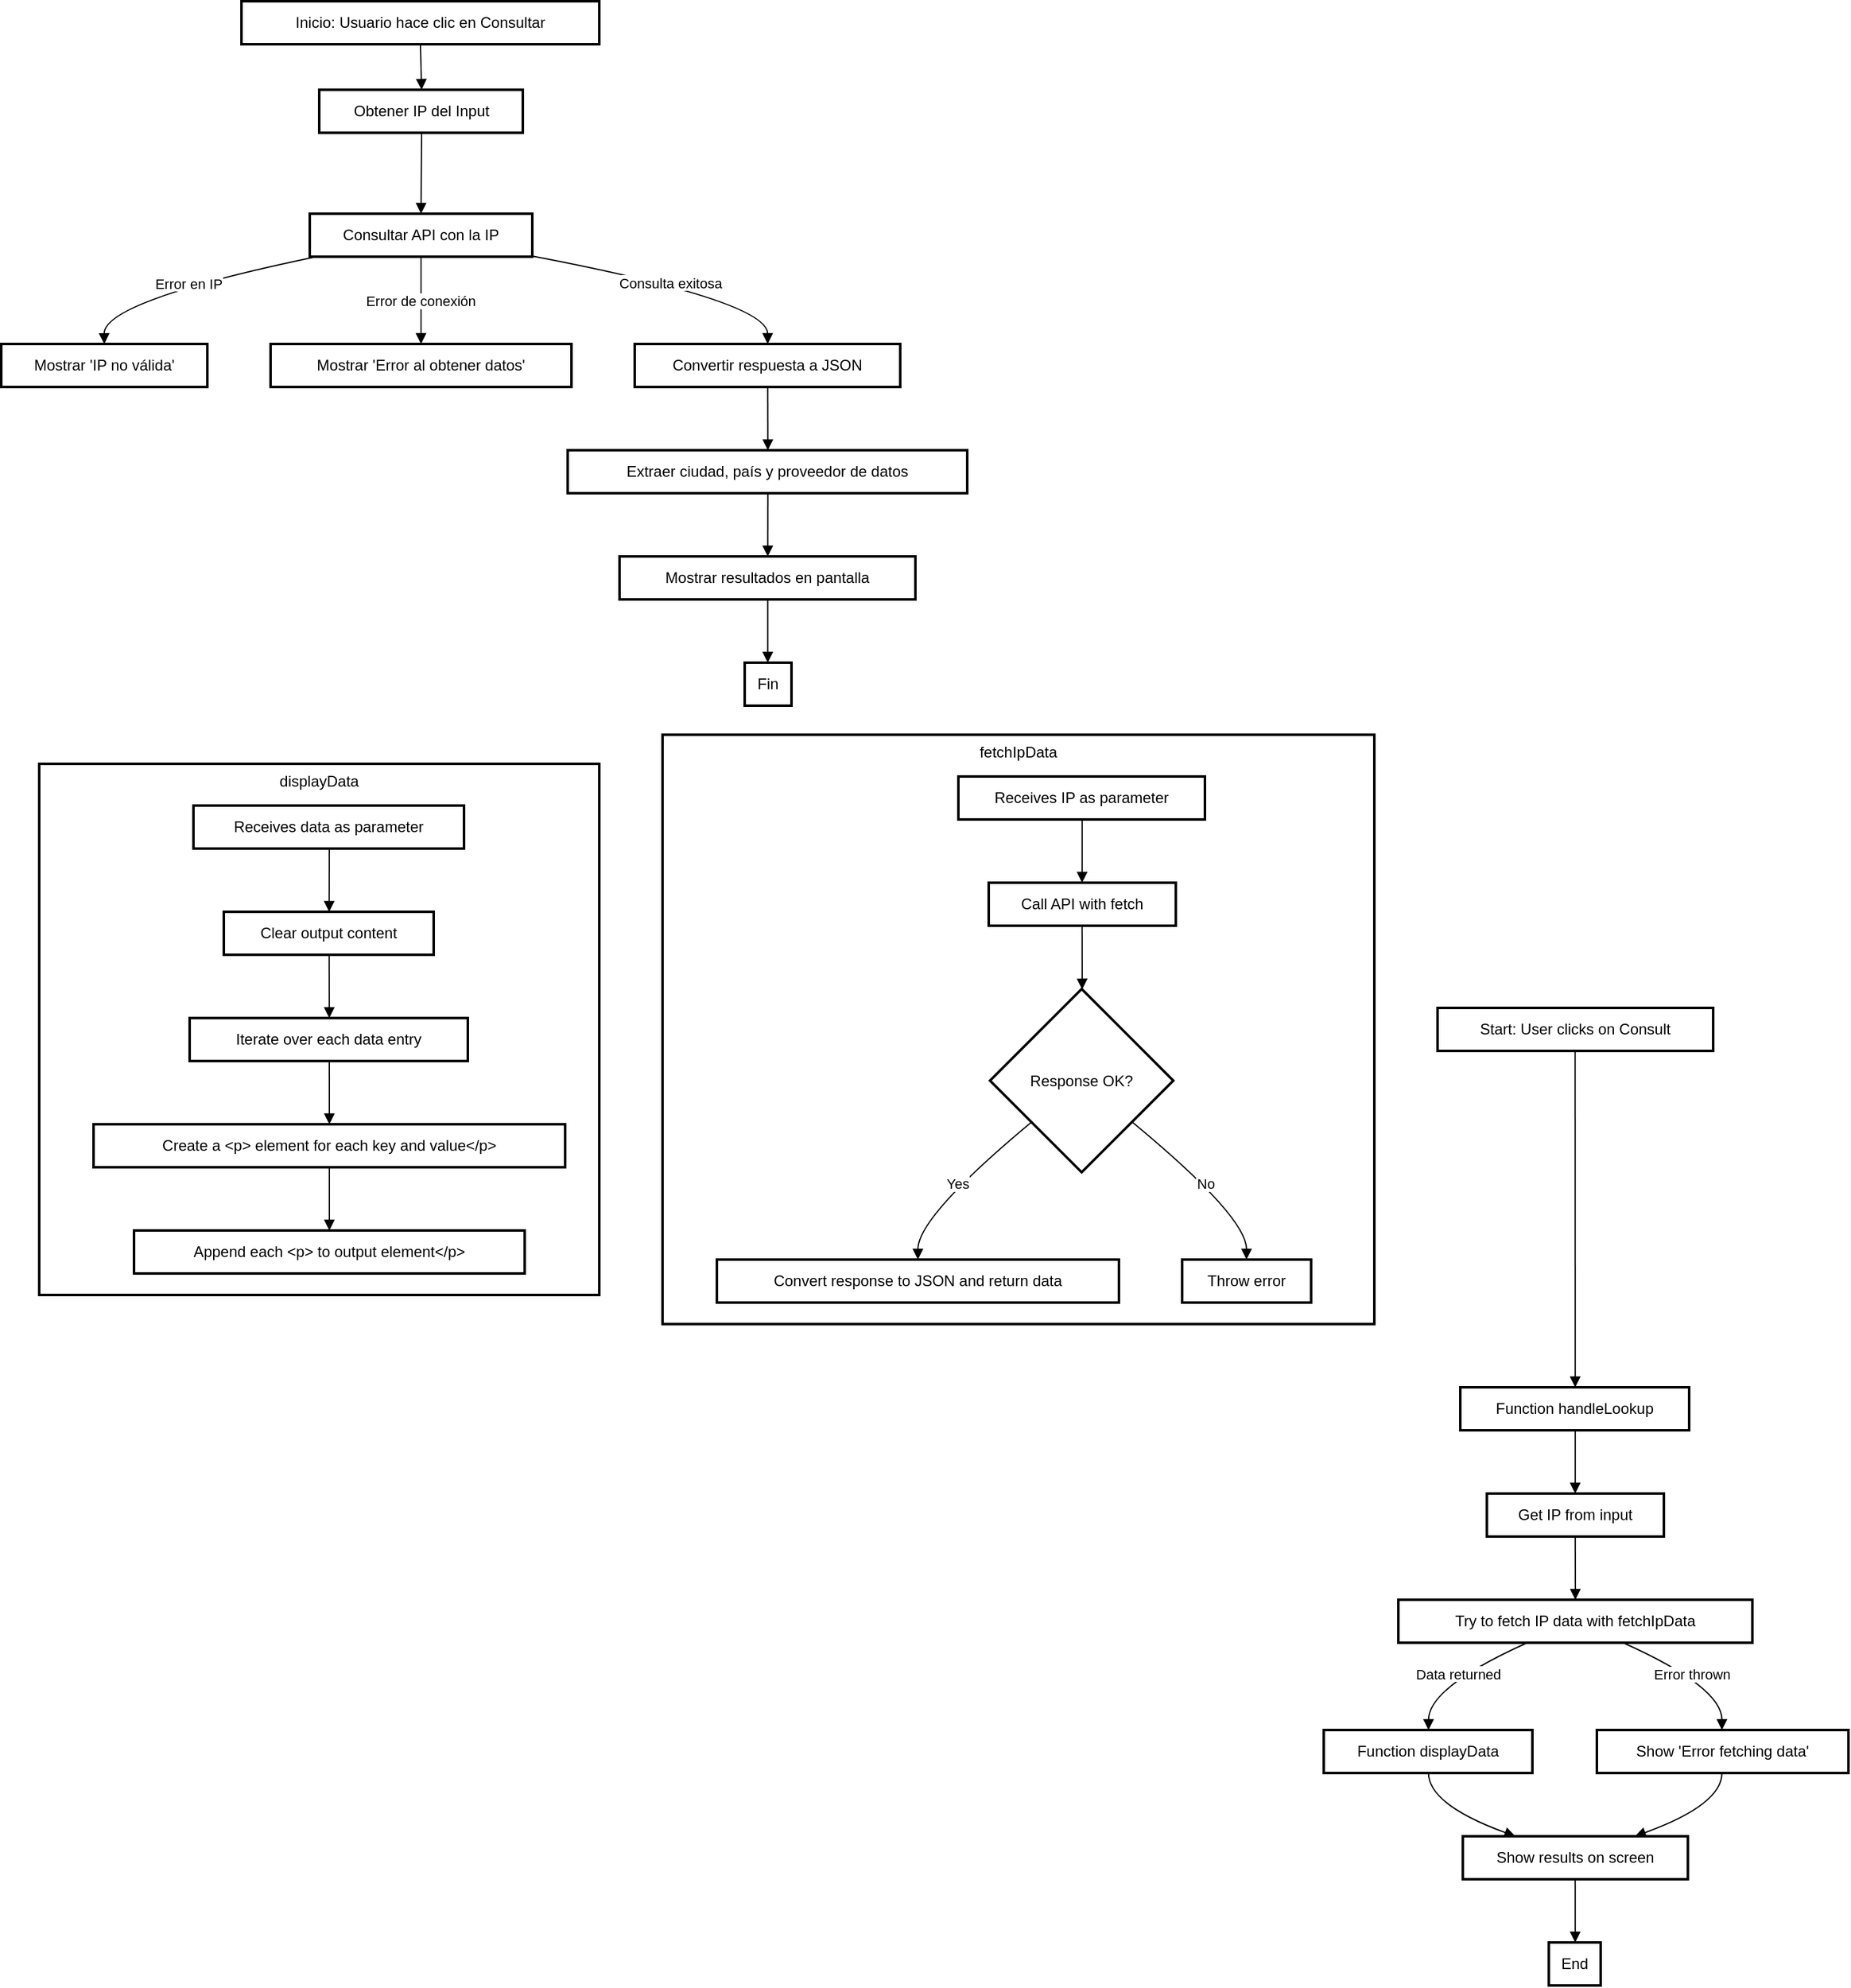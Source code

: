 <mxfile version="24.3.1" type="device">
  <diagram name="Página-1" id="acJKgaa4_vOzypERljeu">
    <mxGraphModel dx="2034" dy="2106" grid="1" gridSize="10" guides="1" tooltips="1" connect="1" arrows="1" fold="1" page="1" pageScale="1" pageWidth="827" pageHeight="1169" math="0" shadow="0">
      <root>
        <mxCell id="0" />
        <mxCell id="1" parent="0" />
        <mxCell id="eGIIfwwuXZaPOAPMnrsU-1" value="Inicio: Usuario hace clic en Consultar" style="whiteSpace=wrap;strokeWidth=2;" vertex="1" parent="1">
          <mxGeometry x="230" y="120" width="283" height="34" as="geometry" />
        </mxCell>
        <mxCell id="eGIIfwwuXZaPOAPMnrsU-2" value="Obtener IP del Input" style="whiteSpace=wrap;strokeWidth=2;" vertex="1" parent="1">
          <mxGeometry x="291.5" y="190" width="161" height="34" as="geometry" />
        </mxCell>
        <mxCell id="eGIIfwwuXZaPOAPMnrsU-3" value="Consultar API con la IP" style="whiteSpace=wrap;strokeWidth=2;" vertex="1" parent="1">
          <mxGeometry x="284" y="288" width="176" height="34" as="geometry" />
        </mxCell>
        <mxCell id="eGIIfwwuXZaPOAPMnrsU-4" value="Mostrar &#39;IP no válida&#39;" style="whiteSpace=wrap;strokeWidth=2;" vertex="1" parent="1">
          <mxGeometry x="40" y="391" width="163" height="34" as="geometry" />
        </mxCell>
        <mxCell id="eGIIfwwuXZaPOAPMnrsU-5" value="Mostrar &#39;Error al obtener datos&#39;" style="whiteSpace=wrap;strokeWidth=2;" vertex="1" parent="1">
          <mxGeometry x="253" y="391" width="238" height="34" as="geometry" />
        </mxCell>
        <mxCell id="eGIIfwwuXZaPOAPMnrsU-6" value="Convertir respuesta a JSON" style="whiteSpace=wrap;strokeWidth=2;" vertex="1" parent="1">
          <mxGeometry x="541" y="391" width="210" height="34" as="geometry" />
        </mxCell>
        <mxCell id="eGIIfwwuXZaPOAPMnrsU-7" value="Extraer ciudad, país y proveedor de datos" style="whiteSpace=wrap;strokeWidth=2;" vertex="1" parent="1">
          <mxGeometry x="488" y="475" width="316" height="34" as="geometry" />
        </mxCell>
        <mxCell id="eGIIfwwuXZaPOAPMnrsU-8" value="Mostrar resultados en pantalla" style="whiteSpace=wrap;strokeWidth=2;" vertex="1" parent="1">
          <mxGeometry x="529" y="559" width="234" height="34" as="geometry" />
        </mxCell>
        <mxCell id="eGIIfwwuXZaPOAPMnrsU-9" value="Fin" style="whiteSpace=wrap;strokeWidth=2;" vertex="1" parent="1">
          <mxGeometry x="628" y="643" width="37" height="34" as="geometry" />
        </mxCell>
        <mxCell id="eGIIfwwuXZaPOAPMnrsU-10" value="" style="curved=1;startArrow=none;endArrow=block;exitX=0.5;exitY=1;entryX=0.503;entryY=0;rounded=0;" edge="1" parent="1" source="eGIIfwwuXZaPOAPMnrsU-1" target="eGIIfwwuXZaPOAPMnrsU-2">
          <mxGeometry relative="1" as="geometry">
            <Array as="points" />
          </mxGeometry>
        </mxCell>
        <mxCell id="eGIIfwwuXZaPOAPMnrsU-11" value="" style="curved=1;startArrow=none;endArrow=block;exitX=0.503;exitY=1;entryX=0.5;entryY=0;rounded=0;" edge="1" parent="1" source="eGIIfwwuXZaPOAPMnrsU-2" target="eGIIfwwuXZaPOAPMnrsU-3">
          <mxGeometry relative="1" as="geometry">
            <Array as="points" />
          </mxGeometry>
        </mxCell>
        <mxCell id="eGIIfwwuXZaPOAPMnrsU-12" value="Error en IP" style="curved=1;startArrow=none;endArrow=block;exitX=0.03;exitY=1;entryX=0.5;entryY=0;rounded=0;" edge="1" parent="1" source="eGIIfwwuXZaPOAPMnrsU-3" target="eGIIfwwuXZaPOAPMnrsU-4">
          <mxGeometry relative="1" as="geometry">
            <Array as="points">
              <mxPoint x="121" y="357" />
            </Array>
          </mxGeometry>
        </mxCell>
        <mxCell id="eGIIfwwuXZaPOAPMnrsU-13" value="Error de conexión" style="curved=1;startArrow=none;endArrow=block;exitX=0.5;exitY=1;entryX=0.5;entryY=0;rounded=0;" edge="1" parent="1" source="eGIIfwwuXZaPOAPMnrsU-3" target="eGIIfwwuXZaPOAPMnrsU-5">
          <mxGeometry relative="1" as="geometry">
            <Array as="points" />
          </mxGeometry>
        </mxCell>
        <mxCell id="eGIIfwwuXZaPOAPMnrsU-14" value="Consulta exitosa" style="curved=1;startArrow=none;endArrow=block;exitX=1.0;exitY=0.986;entryX=0.501;entryY=0;rounded=0;" edge="1" parent="1" source="eGIIfwwuXZaPOAPMnrsU-3" target="eGIIfwwuXZaPOAPMnrsU-6">
          <mxGeometry relative="1" as="geometry">
            <Array as="points">
              <mxPoint x="646" y="357" />
            </Array>
          </mxGeometry>
        </mxCell>
        <mxCell id="eGIIfwwuXZaPOAPMnrsU-15" value="" style="curved=1;startArrow=none;endArrow=block;exitX=0.501;exitY=1;entryX=0.501;entryY=0;rounded=0;" edge="1" parent="1" source="eGIIfwwuXZaPOAPMnrsU-6" target="eGIIfwwuXZaPOAPMnrsU-7">
          <mxGeometry relative="1" as="geometry">
            <Array as="points" />
          </mxGeometry>
        </mxCell>
        <mxCell id="eGIIfwwuXZaPOAPMnrsU-16" value="" style="curved=1;startArrow=none;endArrow=block;exitX=0.501;exitY=1;entryX=0.501;entryY=0;rounded=0;" edge="1" parent="1" source="eGIIfwwuXZaPOAPMnrsU-7" target="eGIIfwwuXZaPOAPMnrsU-8">
          <mxGeometry relative="1" as="geometry">
            <Array as="points" />
          </mxGeometry>
        </mxCell>
        <mxCell id="eGIIfwwuXZaPOAPMnrsU-17" value="" style="curved=1;startArrow=none;endArrow=block;exitX=0.501;exitY=1;entryX=0.493;entryY=0;rounded=0;" edge="1" parent="1" source="eGIIfwwuXZaPOAPMnrsU-8" target="eGIIfwwuXZaPOAPMnrsU-9">
          <mxGeometry relative="1" as="geometry">
            <Array as="points" />
          </mxGeometry>
        </mxCell>
        <mxCell id="eGIIfwwuXZaPOAPMnrsU-18" value="displayData" style="whiteSpace=wrap;strokeWidth=2;verticalAlign=top;" vertex="1" parent="1">
          <mxGeometry x="70" y="723" width="443" height="420" as="geometry" />
        </mxCell>
        <mxCell id="eGIIfwwuXZaPOAPMnrsU-19" value="Receives data as parameter" style="whiteSpace=wrap;strokeWidth=2;" vertex="1" parent="eGIIfwwuXZaPOAPMnrsU-18">
          <mxGeometry x="122" y="33" width="214" height="34" as="geometry" />
        </mxCell>
        <mxCell id="eGIIfwwuXZaPOAPMnrsU-20" value="Clear output content" style="whiteSpace=wrap;strokeWidth=2;" vertex="1" parent="eGIIfwwuXZaPOAPMnrsU-18">
          <mxGeometry x="146" y="117" width="166" height="34" as="geometry" />
        </mxCell>
        <mxCell id="eGIIfwwuXZaPOAPMnrsU-21" value="Iterate over each data entry" style="whiteSpace=wrap;strokeWidth=2;" vertex="1" parent="eGIIfwwuXZaPOAPMnrsU-18">
          <mxGeometry x="119" y="201" width="220" height="34" as="geometry" />
        </mxCell>
        <mxCell id="eGIIfwwuXZaPOAPMnrsU-22" value="Create a &lt;p&gt; element for each key and value&lt;/p&gt;" style="whiteSpace=wrap;strokeWidth=2;" vertex="1" parent="eGIIfwwuXZaPOAPMnrsU-18">
          <mxGeometry x="43" y="285" width="373" height="34" as="geometry" />
        </mxCell>
        <mxCell id="eGIIfwwuXZaPOAPMnrsU-23" value="Append each &lt;p&gt; to output element&lt;/p&gt;" style="whiteSpace=wrap;strokeWidth=2;" vertex="1" parent="eGIIfwwuXZaPOAPMnrsU-18">
          <mxGeometry x="75" y="369" width="309" height="34" as="geometry" />
        </mxCell>
        <mxCell id="eGIIfwwuXZaPOAPMnrsU-24" value="" style="curved=1;startArrow=none;endArrow=block;exitX=0.502;exitY=1;entryX=0.502;entryY=0;rounded=0;" edge="1" parent="eGIIfwwuXZaPOAPMnrsU-18" source="eGIIfwwuXZaPOAPMnrsU-19" target="eGIIfwwuXZaPOAPMnrsU-20">
          <mxGeometry relative="1" as="geometry">
            <Array as="points" />
          </mxGeometry>
        </mxCell>
        <mxCell id="eGIIfwwuXZaPOAPMnrsU-25" value="" style="curved=1;startArrow=none;endArrow=block;exitX=0.502;exitY=1;entryX=0.502;entryY=0;rounded=0;" edge="1" parent="eGIIfwwuXZaPOAPMnrsU-18" source="eGIIfwwuXZaPOAPMnrsU-20" target="eGIIfwwuXZaPOAPMnrsU-21">
          <mxGeometry relative="1" as="geometry">
            <Array as="points" />
          </mxGeometry>
        </mxCell>
        <mxCell id="eGIIfwwuXZaPOAPMnrsU-26" value="" style="curved=1;startArrow=none;endArrow=block;exitX=0.502;exitY=1;entryX=0.5;entryY=0;rounded=0;" edge="1" parent="eGIIfwwuXZaPOAPMnrsU-18" source="eGIIfwwuXZaPOAPMnrsU-21" target="eGIIfwwuXZaPOAPMnrsU-22">
          <mxGeometry relative="1" as="geometry">
            <Array as="points" />
          </mxGeometry>
        </mxCell>
        <mxCell id="eGIIfwwuXZaPOAPMnrsU-27" value="" style="curved=1;startArrow=none;endArrow=block;exitX=0.5;exitY=1;entryX=0.5;entryY=0;rounded=0;" edge="1" parent="eGIIfwwuXZaPOAPMnrsU-18" source="eGIIfwwuXZaPOAPMnrsU-22" target="eGIIfwwuXZaPOAPMnrsU-23">
          <mxGeometry relative="1" as="geometry">
            <Array as="points" />
          </mxGeometry>
        </mxCell>
        <mxCell id="eGIIfwwuXZaPOAPMnrsU-28" value="fetchIpData" style="whiteSpace=wrap;strokeWidth=2;verticalAlign=top;" vertex="1" parent="1">
          <mxGeometry x="563" y="700" width="563" height="466" as="geometry" />
        </mxCell>
        <mxCell id="eGIIfwwuXZaPOAPMnrsU-29" value="Receives IP as parameter" style="whiteSpace=wrap;strokeWidth=2;" vertex="1" parent="eGIIfwwuXZaPOAPMnrsU-28">
          <mxGeometry x="234" y="33" width="195" height="34" as="geometry" />
        </mxCell>
        <mxCell id="eGIIfwwuXZaPOAPMnrsU-30" value="Call API with fetch" style="whiteSpace=wrap;strokeWidth=2;" vertex="1" parent="eGIIfwwuXZaPOAPMnrsU-28">
          <mxGeometry x="258" y="117" width="148" height="34" as="geometry" />
        </mxCell>
        <mxCell id="eGIIfwwuXZaPOAPMnrsU-31" value="Response OK?" style="rhombus;strokeWidth=2;whiteSpace=wrap;" vertex="1" parent="eGIIfwwuXZaPOAPMnrsU-28">
          <mxGeometry x="259" y="201" width="145" height="145" as="geometry" />
        </mxCell>
        <mxCell id="eGIIfwwuXZaPOAPMnrsU-32" value="Convert response to JSON and return data" style="whiteSpace=wrap;strokeWidth=2;" vertex="1" parent="eGIIfwwuXZaPOAPMnrsU-28">
          <mxGeometry x="43" y="415" width="318" height="34" as="geometry" />
        </mxCell>
        <mxCell id="eGIIfwwuXZaPOAPMnrsU-33" value="Throw error" style="whiteSpace=wrap;strokeWidth=2;" vertex="1" parent="eGIIfwwuXZaPOAPMnrsU-28">
          <mxGeometry x="411" y="415" width="102" height="34" as="geometry" />
        </mxCell>
        <mxCell id="eGIIfwwuXZaPOAPMnrsU-34" value="" style="curved=1;startArrow=none;endArrow=block;exitX=0.502;exitY=1;entryX=0.499;entryY=0;rounded=0;" edge="1" parent="eGIIfwwuXZaPOAPMnrsU-28" source="eGIIfwwuXZaPOAPMnrsU-29" target="eGIIfwwuXZaPOAPMnrsU-30">
          <mxGeometry relative="1" as="geometry">
            <Array as="points" />
          </mxGeometry>
        </mxCell>
        <mxCell id="eGIIfwwuXZaPOAPMnrsU-35" value="" style="curved=1;startArrow=none;endArrow=block;exitX=0.499;exitY=1;entryX=0.503;entryY=0;rounded=0;" edge="1" parent="eGIIfwwuXZaPOAPMnrsU-28" source="eGIIfwwuXZaPOAPMnrsU-30" target="eGIIfwwuXZaPOAPMnrsU-31">
          <mxGeometry relative="1" as="geometry">
            <Array as="points" />
          </mxGeometry>
        </mxCell>
        <mxCell id="eGIIfwwuXZaPOAPMnrsU-36" value="Yes" style="curved=1;startArrow=none;endArrow=block;exitX=0.002;exitY=0.912;entryX=0.5;entryY=0.004;rounded=0;" edge="1" parent="eGIIfwwuXZaPOAPMnrsU-28" source="eGIIfwwuXZaPOAPMnrsU-31" target="eGIIfwwuXZaPOAPMnrsU-32">
          <mxGeometry relative="1" as="geometry">
            <Array as="points">
              <mxPoint x="202" y="381" />
            </Array>
          </mxGeometry>
        </mxCell>
        <mxCell id="eGIIfwwuXZaPOAPMnrsU-37" value="No" style="curved=1;startArrow=none;endArrow=block;exitX=1.003;exitY=0.912;entryX=0.499;entryY=0.004;rounded=0;" edge="1" parent="eGIIfwwuXZaPOAPMnrsU-28" source="eGIIfwwuXZaPOAPMnrsU-31" target="eGIIfwwuXZaPOAPMnrsU-33">
          <mxGeometry relative="1" as="geometry">
            <Array as="points">
              <mxPoint x="462" y="381" />
            </Array>
          </mxGeometry>
        </mxCell>
        <mxCell id="eGIIfwwuXZaPOAPMnrsU-38" value="Start: User clicks on Consult" style="whiteSpace=wrap;strokeWidth=2;" vertex="1" parent="1">
          <mxGeometry x="1176" y="916" width="218" height="34" as="geometry" />
        </mxCell>
        <mxCell id="eGIIfwwuXZaPOAPMnrsU-39" value="Function handleLookup" style="whiteSpace=wrap;strokeWidth=2;" vertex="1" parent="1">
          <mxGeometry x="1194" y="1216" width="181" height="34" as="geometry" />
        </mxCell>
        <mxCell id="eGIIfwwuXZaPOAPMnrsU-40" value="Get IP from input" style="whiteSpace=wrap;strokeWidth=2;" vertex="1" parent="1">
          <mxGeometry x="1215" y="1300" width="140" height="34" as="geometry" />
        </mxCell>
        <mxCell id="eGIIfwwuXZaPOAPMnrsU-41" value="Try to fetch IP data with fetchIpData" style="whiteSpace=wrap;strokeWidth=2;" vertex="1" parent="1">
          <mxGeometry x="1145" y="1384" width="280" height="34" as="geometry" />
        </mxCell>
        <mxCell id="eGIIfwwuXZaPOAPMnrsU-42" value="Function displayData" style="whiteSpace=wrap;strokeWidth=2;" vertex="1" parent="1">
          <mxGeometry x="1086" y="1487" width="165" height="34" as="geometry" />
        </mxCell>
        <mxCell id="eGIIfwwuXZaPOAPMnrsU-43" value="Show &#39;Error fetching data&#39;" style="whiteSpace=wrap;strokeWidth=2;" vertex="1" parent="1">
          <mxGeometry x="1302" y="1487" width="199" height="34" as="geometry" />
        </mxCell>
        <mxCell id="eGIIfwwuXZaPOAPMnrsU-44" value="Show results on screen" style="whiteSpace=wrap;strokeWidth=2;" vertex="1" parent="1">
          <mxGeometry x="1196" y="1571" width="178" height="34" as="geometry" />
        </mxCell>
        <mxCell id="eGIIfwwuXZaPOAPMnrsU-45" value="End" style="whiteSpace=wrap;strokeWidth=2;" vertex="1" parent="1">
          <mxGeometry x="1264" y="1655" width="41" height="34" as="geometry" />
        </mxCell>
        <mxCell id="eGIIfwwuXZaPOAPMnrsU-46" value="" style="curved=1;startArrow=none;endArrow=block;exitX=0.499;exitY=1.002;entryX=0.502;entryY=0.004;rounded=0;" edge="1" parent="1" source="eGIIfwwuXZaPOAPMnrsU-38" target="eGIIfwwuXZaPOAPMnrsU-39">
          <mxGeometry relative="1" as="geometry">
            <Array as="points" />
          </mxGeometry>
        </mxCell>
        <mxCell id="eGIIfwwuXZaPOAPMnrsU-47" value="" style="curved=1;startArrow=none;endArrow=block;exitX=0.502;exitY=1.004;entryX=0.499;entryY=0.004;rounded=0;" edge="1" parent="1" source="eGIIfwwuXZaPOAPMnrsU-39" target="eGIIfwwuXZaPOAPMnrsU-40">
          <mxGeometry relative="1" as="geometry">
            <Array as="points" />
          </mxGeometry>
        </mxCell>
        <mxCell id="eGIIfwwuXZaPOAPMnrsU-48" value="" style="curved=1;startArrow=none;endArrow=block;exitX=0.499;exitY=1.004;entryX=0.5;entryY=0.004;rounded=0;" edge="1" parent="1" source="eGIIfwwuXZaPOAPMnrsU-40" target="eGIIfwwuXZaPOAPMnrsU-41">
          <mxGeometry relative="1" as="geometry">
            <Array as="points" />
          </mxGeometry>
        </mxCell>
        <mxCell id="eGIIfwwuXZaPOAPMnrsU-49" value="Data returned" style="curved=1;startArrow=none;endArrow=block;exitX=0.363;exitY=1.004;entryX=0.502;entryY=0.004;rounded=0;" edge="1" parent="1" source="eGIIfwwuXZaPOAPMnrsU-41" target="eGIIfwwuXZaPOAPMnrsU-42">
          <mxGeometry relative="1" as="geometry">
            <Array as="points">
              <mxPoint x="1169" y="1453" />
            </Array>
          </mxGeometry>
        </mxCell>
        <mxCell id="eGIIfwwuXZaPOAPMnrsU-50" value="Error thrown" style="curved=1;startArrow=none;endArrow=block;exitX=0.636;exitY=1.004;entryX=0.497;entryY=0.004;rounded=0;" edge="1" parent="1" source="eGIIfwwuXZaPOAPMnrsU-41" target="eGIIfwwuXZaPOAPMnrsU-43">
          <mxGeometry relative="1" as="geometry">
            <Array as="points">
              <mxPoint x="1401" y="1453" />
            </Array>
          </mxGeometry>
        </mxCell>
        <mxCell id="eGIIfwwuXZaPOAPMnrsU-51" value="" style="curved=1;startArrow=none;endArrow=block;exitX=0.502;exitY=1.004;entryX=0.235;entryY=0.004;rounded=0;" edge="1" parent="1" source="eGIIfwwuXZaPOAPMnrsU-42" target="eGIIfwwuXZaPOAPMnrsU-44">
          <mxGeometry relative="1" as="geometry">
            <Array as="points">
              <mxPoint x="1169" y="1546" />
            </Array>
          </mxGeometry>
        </mxCell>
        <mxCell id="eGIIfwwuXZaPOAPMnrsU-52" value="" style="curved=1;startArrow=none;endArrow=block;exitX=0.497;exitY=1.004;entryX=0.763;entryY=0.004;rounded=0;" edge="1" parent="1" source="eGIIfwwuXZaPOAPMnrsU-43" target="eGIIfwwuXZaPOAPMnrsU-44">
          <mxGeometry relative="1" as="geometry">
            <Array as="points">
              <mxPoint x="1401" y="1546" />
            </Array>
          </mxGeometry>
        </mxCell>
        <mxCell id="eGIIfwwuXZaPOAPMnrsU-53" value="" style="curved=1;startArrow=none;endArrow=block;exitX=0.499;exitY=1.004;entryX=0.509;entryY=0.004;rounded=0;" edge="1" parent="1" source="eGIIfwwuXZaPOAPMnrsU-44" target="eGIIfwwuXZaPOAPMnrsU-45">
          <mxGeometry relative="1" as="geometry">
            <Array as="points" />
          </mxGeometry>
        </mxCell>
      </root>
    </mxGraphModel>
  </diagram>
</mxfile>
